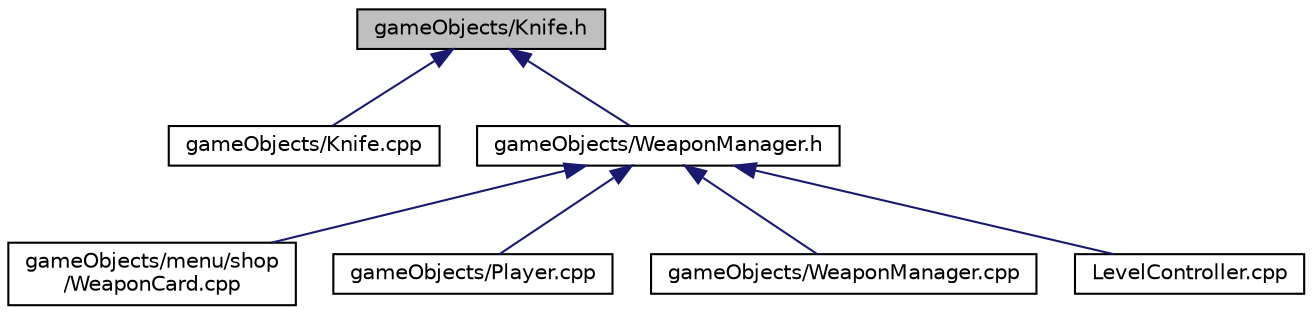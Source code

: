 digraph "gameObjects/Knife.h"
{
  edge [fontname="Helvetica",fontsize="10",labelfontname="Helvetica",labelfontsize="10"];
  node [fontname="Helvetica",fontsize="10",shape=record];
  Node1 [label="gameObjects/Knife.h",height=0.2,width=0.4,color="black", fillcolor="grey75", style="filled", fontcolor="black"];
  Node1 -> Node2 [dir="back",color="midnightblue",fontsize="10",style="solid"];
  Node2 [label="gameObjects/Knife.cpp",height=0.2,width=0.4,color="black", fillcolor="white", style="filled",URL="$_knife_8cpp.html"];
  Node1 -> Node3 [dir="back",color="midnightblue",fontsize="10",style="solid"];
  Node3 [label="gameObjects/WeaponManager.h",height=0.2,width=0.4,color="black", fillcolor="white", style="filled",URL="$_weapon_manager_8h.html"];
  Node3 -> Node4 [dir="back",color="midnightblue",fontsize="10",style="solid"];
  Node4 [label="gameObjects/menu/shop\l/WeaponCard.cpp",height=0.2,width=0.4,color="black", fillcolor="white", style="filled",URL="$_weapon_card_8cpp.html"];
  Node3 -> Node5 [dir="back",color="midnightblue",fontsize="10",style="solid"];
  Node5 [label="gameObjects/Player.cpp",height=0.2,width=0.4,color="black", fillcolor="white", style="filled",URL="$_player_8cpp.html"];
  Node3 -> Node6 [dir="back",color="midnightblue",fontsize="10",style="solid"];
  Node6 [label="gameObjects/WeaponManager.cpp",height=0.2,width=0.4,color="black", fillcolor="white", style="filled",URL="$_weapon_manager_8cpp.html"];
  Node3 -> Node7 [dir="back",color="midnightblue",fontsize="10",style="solid"];
  Node7 [label="LevelController.cpp",height=0.2,width=0.4,color="black", fillcolor="white", style="filled",URL="$_level_controller_8cpp.html"];
}
